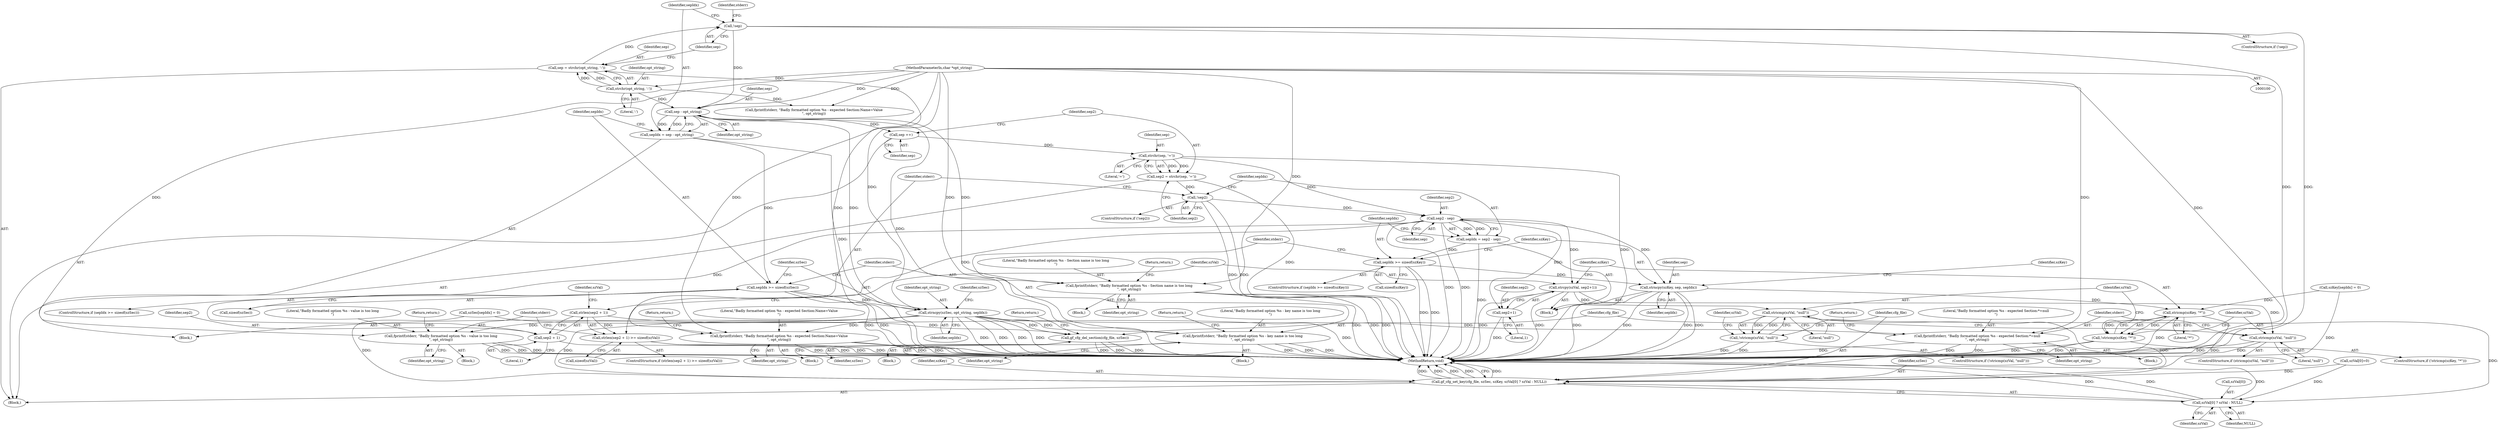 digraph "0_gpac_35ab4475a7df9b2a4bcab235e379c0c3ec543658_2@pointer" {
"1000114" [label="(Call,!sep)"];
"1000108" [label="(Call,sep = strchr(opt_string, ':'))"];
"1000110" [label="(Call,strchr(opt_string, ':'))"];
"1000101" [label="(MethodParameterIn,char *opt_string)"];
"1000126" [label="(Call,sep - opt_string)"];
"1000124" [label="(Call,sepIdx = sep - opt_string)"];
"1000130" [label="(Call,sepIdx >= sizeof(szSec))"];
"1000140" [label="(Call,strncpy(szSec, opt_string, sepIdx))"];
"1000160" [label="(Call,fprintf(stderr, \"Badly formatted option %s - expected Section:Name=Value\n\", opt_string))"];
"1000178" [label="(Call,fprintf(stderr, \"Badly formatted option %s - key name is too long\n\", opt_string))"];
"1000201" [label="(Call,fprintf(stderr, \"Badly formatted option %s - value is too long\n\", opt_string))"];
"1000222" [label="(Call,fprintf(stderr, \"Badly formatted option %s - expected Section:*=null\n\", opt_string))"];
"1000227" [label="(Call,gf_cfg_del_section(cfg_file, szSec))"];
"1000242" [label="(Call,gf_cfg_set_key(cfg_file, szSec, szKey, szVal[0] ? szVal : NULL))"];
"1000135" [label="(Call,fprintf(stderr, \"Badly formatted option %s - Section name is too long\n\", opt_string))"];
"1000149" [label="(Call,sep ++)"];
"1000153" [label="(Call,strchr(sep, '='))"];
"1000151" [label="(Call,sep2 = strchr(sep, '='))"];
"1000157" [label="(Call,!sep2)"];
"1000169" [label="(Call,sep2 - sep)"];
"1000167" [label="(Call,sepIdx = sep2 - sep)"];
"1000173" [label="(Call,sepIdx >= sizeof(szKey))"];
"1000183" [label="(Call,strncpy(szKey, sep, sepIdx))"];
"1000213" [label="(Call,stricmp(szKey, \"*\"))"];
"1000212" [label="(Call,!stricmp(szKey, \"*\"))"];
"1000194" [label="(Call,strlen(sep2 + 1))"];
"1000193" [label="(Call,strlen(sep2 + 1) >= sizeof(szVal))"];
"1000195" [label="(Call,sep2 + 1)"];
"1000206" [label="(Call,strcpy(szVal, sep2+1))"];
"1000218" [label="(Call,stricmp(szVal, \"null\"))"];
"1000233" [label="(Call,stricmp(szVal, \"null\"))"];
"1000232" [label="(Call,!stricmp(szVal, \"null\"))"];
"1000246" [label="(Call,szVal[0] ? szVal : NULL)"];
"1000208" [label="(Call,sep2+1)"];
"1000227" [label="(Call,gf_cfg_del_section(cfg_file, szSec))"];
"1000204" [label="(Identifier,opt_string)"];
"1000224" [label="(Literal,\"Badly formatted option %s - expected Section:*=null\n\")"];
"1000124" [label="(Call,sepIdx = sep - opt_string)"];
"1000177" [label="(Block,)"];
"1000226" [label="(Return,return;)"];
"1000137" [label="(Literal,\"Badly formatted option %s - Section name is too long\n\")"];
"1000134" [label="(Block,)"];
"1000252" [label="(MethodReturn,void)"];
"1000118" [label="(Identifier,stderr)"];
"1000203" [label="(Literal,\"Badly formatted option %s - value is too long\n\")"];
"1000187" [label="(Call,szKey[sepIdx] = 0)"];
"1000250" [label="(Identifier,szVal)"];
"1000129" [label="(ControlStructure,if (sepIdx >= sizeof(szSec)))"];
"1000127" [label="(Identifier,sep)"];
"1000183" [label="(Call,strncpy(szKey, sep, sepIdx))"];
"1000201" [label="(Call,fprintf(stderr, \"Badly formatted option %s - value is too long\n\", opt_string))"];
"1000213" [label="(Call,stricmp(szKey, \"*\"))"];
"1000233" [label="(Call,stricmp(szVal, \"null\"))"];
"1000135" [label="(Call,fprintf(stderr, \"Badly formatted option %s - Section name is too long\n\", opt_string))"];
"1000139" [label="(Return,return;)"];
"1000175" [label="(Call,sizeof(szKey))"];
"1000180" [label="(Literal,\"Badly formatted option %s - key name is too long\n\")"];
"1000109" [label="(Identifier,sep)"];
"1000132" [label="(Call,sizeof(szSec))"];
"1000225" [label="(Identifier,opt_string)"];
"1000172" [label="(ControlStructure,if (sepIdx >= sizeof(szKey)))"];
"1000246" [label="(Call,szVal[0] ? szVal : NULL)"];
"1000179" [label="(Identifier,stderr)"];
"1000181" [label="(Identifier,opt_string)"];
"1000222" [label="(Call,fprintf(stderr, \"Badly formatted option %s - expected Section:*=null\n\", opt_string))"];
"1000131" [label="(Identifier,sepIdx)"];
"1000185" [label="(Identifier,sep)"];
"1000199" [label="(Identifier,szVal)"];
"1000165" [label="(Block,)"];
"1000209" [label="(Identifier,sep2)"];
"1000173" [label="(Call,sepIdx >= sizeof(szKey))"];
"1000194" [label="(Call,strlen(sep2 + 1))"];
"1000168" [label="(Identifier,sepIdx)"];
"1000152" [label="(Identifier,sep2)"];
"1000115" [label="(Identifier,sep)"];
"1000212" [label="(Call,!stricmp(szKey, \"*\"))"];
"1000230" [label="(Return,return;)"];
"1000159" [label="(Block,)"];
"1000198" [label="(Call,sizeof(szVal))"];
"1000140" [label="(Call,strncpy(szSec, opt_string, sepIdx))"];
"1000162" [label="(Literal,\"Badly formatted option %s - expected Section:Name=Value\n\")"];
"1000217" [label="(ControlStructure,if (stricmp(szVal, \"null\")))"];
"1000138" [label="(Identifier,opt_string)"];
"1000157" [label="(Call,!sep2)"];
"1000144" [label="(Call,szSec[sepIdx] = 0)"];
"1000229" [label="(Identifier,szSec)"];
"1000117" [label="(Call,fprintf(stderr, \"Badly formatted option %s - expected Section:Name=Value\n\", opt_string))"];
"1000189" [label="(Identifier,szKey)"];
"1000235" [label="(Literal,\"null\")"];
"1000245" [label="(Identifier,szKey)"];
"1000242" [label="(Call,gf_cfg_set_key(cfg_file, szSec, szKey, szVal[0] ? szVal : NULL))"];
"1000228" [label="(Identifier,cfg_file)"];
"1000102" [label="(Block,)"];
"1000153" [label="(Call,strchr(sep, '='))"];
"1000232" [label="(Call,!stricmp(szVal, \"null\"))"];
"1000154" [label="(Identifier,sep)"];
"1000216" [label="(Block,)"];
"1000151" [label="(Call,sep2 = strchr(sep, '='))"];
"1000169" [label="(Call,sep2 - sep)"];
"1000143" [label="(Identifier,sepIdx)"];
"1000161" [label="(Identifier,stderr)"];
"1000114" [label="(Call,!sep)"];
"1000141" [label="(Identifier,szSec)"];
"1000200" [label="(Block,)"];
"1000186" [label="(Identifier,sepIdx)"];
"1000184" [label="(Identifier,szKey)"];
"1000195" [label="(Call,sep2 + 1)"];
"1000155" [label="(Literal,'=')"];
"1000142" [label="(Identifier,opt_string)"];
"1000110" [label="(Call,strchr(opt_string, ':'))"];
"1000211" [label="(ControlStructure,if (!stricmp(szKey, \"*\")))"];
"1000234" [label="(Identifier,szVal)"];
"1000108" [label="(Call,sep = strchr(opt_string, ':'))"];
"1000197" [label="(Literal,1)"];
"1000126" [label="(Call,sep - opt_string)"];
"1000244" [label="(Identifier,szSec)"];
"1000170" [label="(Identifier,sep2)"];
"1000146" [label="(Identifier,szSec)"];
"1000112" [label="(Literal,':')"];
"1000101" [label="(MethodParameterIn,char *opt_string)"];
"1000158" [label="(Identifier,sep2)"];
"1000196" [label="(Identifier,sep2)"];
"1000149" [label="(Call,sep ++)"];
"1000163" [label="(Identifier,opt_string)"];
"1000223" [label="(Identifier,stderr)"];
"1000122" [label="(Block,)"];
"1000193" [label="(Call,strlen(sep2 + 1) >= sizeof(szVal))"];
"1000207" [label="(Identifier,szVal)"];
"1000192" [label="(ControlStructure,if (strlen(sep2 + 1) >= sizeof(szVal)))"];
"1000156" [label="(ControlStructure,if (!sep2))"];
"1000239" [label="(Identifier,szVal)"];
"1000128" [label="(Identifier,opt_string)"];
"1000220" [label="(Literal,\"null\")"];
"1000150" [label="(Identifier,sep)"];
"1000218" [label="(Call,stricmp(szVal, \"null\"))"];
"1000210" [label="(Literal,1)"];
"1000125" [label="(Identifier,sepIdx)"];
"1000247" [label="(Call,szVal[0])"];
"1000164" [label="(Return,return;)"];
"1000182" [label="(Return,return;)"];
"1000174" [label="(Identifier,sepIdx)"];
"1000251" [label="(Identifier,NULL)"];
"1000219" [label="(Identifier,szVal)"];
"1000171" [label="(Identifier,sep)"];
"1000214" [label="(Identifier,szKey)"];
"1000178" [label="(Call,fprintf(stderr, \"Badly formatted option %s - key name is too long\n\", opt_string))"];
"1000130" [label="(Call,sepIdx >= sizeof(szSec))"];
"1000205" [label="(Return,return;)"];
"1000111" [label="(Identifier,opt_string)"];
"1000221" [label="(Block,)"];
"1000231" [label="(ControlStructure,if (!stricmp(szVal, \"null\")))"];
"1000215" [label="(Literal,\"*\")"];
"1000237" [label="(Call,szVal[0]=0)"];
"1000206" [label="(Call,strcpy(szVal, sep2+1))"];
"1000113" [label="(ControlStructure,if (!sep))"];
"1000243" [label="(Identifier,cfg_file)"];
"1000208" [label="(Call,sep2+1)"];
"1000160" [label="(Call,fprintf(stderr, \"Badly formatted option %s - expected Section:Name=Value\n\", opt_string))"];
"1000202" [label="(Identifier,stderr)"];
"1000167" [label="(Call,sepIdx = sep2 - sep)"];
"1000136" [label="(Identifier,stderr)"];
"1000114" -> "1000113"  [label="AST: "];
"1000114" -> "1000115"  [label="CFG: "];
"1000115" -> "1000114"  [label="AST: "];
"1000118" -> "1000114"  [label="CFG: "];
"1000125" -> "1000114"  [label="CFG: "];
"1000114" -> "1000252"  [label="DDG: "];
"1000114" -> "1000252"  [label="DDG: "];
"1000108" -> "1000114"  [label="DDG: "];
"1000114" -> "1000126"  [label="DDG: "];
"1000108" -> "1000102"  [label="AST: "];
"1000108" -> "1000110"  [label="CFG: "];
"1000109" -> "1000108"  [label="AST: "];
"1000110" -> "1000108"  [label="AST: "];
"1000115" -> "1000108"  [label="CFG: "];
"1000108" -> "1000252"  [label="DDG: "];
"1000110" -> "1000108"  [label="DDG: "];
"1000110" -> "1000108"  [label="DDG: "];
"1000110" -> "1000112"  [label="CFG: "];
"1000111" -> "1000110"  [label="AST: "];
"1000112" -> "1000110"  [label="AST: "];
"1000101" -> "1000110"  [label="DDG: "];
"1000110" -> "1000117"  [label="DDG: "];
"1000110" -> "1000126"  [label="DDG: "];
"1000101" -> "1000100"  [label="AST: "];
"1000101" -> "1000252"  [label="DDG: "];
"1000101" -> "1000117"  [label="DDG: "];
"1000101" -> "1000126"  [label="DDG: "];
"1000101" -> "1000135"  [label="DDG: "];
"1000101" -> "1000140"  [label="DDG: "];
"1000101" -> "1000160"  [label="DDG: "];
"1000101" -> "1000178"  [label="DDG: "];
"1000101" -> "1000201"  [label="DDG: "];
"1000101" -> "1000222"  [label="DDG: "];
"1000126" -> "1000124"  [label="AST: "];
"1000126" -> "1000128"  [label="CFG: "];
"1000127" -> "1000126"  [label="AST: "];
"1000128" -> "1000126"  [label="AST: "];
"1000124" -> "1000126"  [label="CFG: "];
"1000126" -> "1000252"  [label="DDG: "];
"1000126" -> "1000124"  [label="DDG: "];
"1000126" -> "1000124"  [label="DDG: "];
"1000126" -> "1000135"  [label="DDG: "];
"1000126" -> "1000140"  [label="DDG: "];
"1000126" -> "1000149"  [label="DDG: "];
"1000124" -> "1000122"  [label="AST: "];
"1000125" -> "1000124"  [label="AST: "];
"1000131" -> "1000124"  [label="CFG: "];
"1000124" -> "1000252"  [label="DDG: "];
"1000124" -> "1000130"  [label="DDG: "];
"1000130" -> "1000129"  [label="AST: "];
"1000130" -> "1000132"  [label="CFG: "];
"1000131" -> "1000130"  [label="AST: "];
"1000132" -> "1000130"  [label="AST: "];
"1000136" -> "1000130"  [label="CFG: "];
"1000141" -> "1000130"  [label="CFG: "];
"1000130" -> "1000252"  [label="DDG: "];
"1000130" -> "1000252"  [label="DDG: "];
"1000130" -> "1000140"  [label="DDG: "];
"1000140" -> "1000122"  [label="AST: "];
"1000140" -> "1000143"  [label="CFG: "];
"1000141" -> "1000140"  [label="AST: "];
"1000142" -> "1000140"  [label="AST: "];
"1000143" -> "1000140"  [label="AST: "];
"1000146" -> "1000140"  [label="CFG: "];
"1000140" -> "1000252"  [label="DDG: "];
"1000140" -> "1000252"  [label="DDG: "];
"1000140" -> "1000252"  [label="DDG: "];
"1000140" -> "1000252"  [label="DDG: "];
"1000140" -> "1000160"  [label="DDG: "];
"1000140" -> "1000178"  [label="DDG: "];
"1000140" -> "1000201"  [label="DDG: "];
"1000140" -> "1000222"  [label="DDG: "];
"1000140" -> "1000227"  [label="DDG: "];
"1000140" -> "1000242"  [label="DDG: "];
"1000160" -> "1000159"  [label="AST: "];
"1000160" -> "1000163"  [label="CFG: "];
"1000161" -> "1000160"  [label="AST: "];
"1000162" -> "1000160"  [label="AST: "];
"1000163" -> "1000160"  [label="AST: "];
"1000164" -> "1000160"  [label="CFG: "];
"1000160" -> "1000252"  [label="DDG: "];
"1000160" -> "1000252"  [label="DDG: "];
"1000160" -> "1000252"  [label="DDG: "];
"1000178" -> "1000177"  [label="AST: "];
"1000178" -> "1000181"  [label="CFG: "];
"1000179" -> "1000178"  [label="AST: "];
"1000180" -> "1000178"  [label="AST: "];
"1000181" -> "1000178"  [label="AST: "];
"1000182" -> "1000178"  [label="CFG: "];
"1000178" -> "1000252"  [label="DDG: "];
"1000178" -> "1000252"  [label="DDG: "];
"1000178" -> "1000252"  [label="DDG: "];
"1000201" -> "1000200"  [label="AST: "];
"1000201" -> "1000204"  [label="CFG: "];
"1000202" -> "1000201"  [label="AST: "];
"1000203" -> "1000201"  [label="AST: "];
"1000204" -> "1000201"  [label="AST: "];
"1000205" -> "1000201"  [label="CFG: "];
"1000201" -> "1000252"  [label="DDG: "];
"1000201" -> "1000252"  [label="DDG: "];
"1000201" -> "1000252"  [label="DDG: "];
"1000222" -> "1000221"  [label="AST: "];
"1000222" -> "1000225"  [label="CFG: "];
"1000223" -> "1000222"  [label="AST: "];
"1000224" -> "1000222"  [label="AST: "];
"1000225" -> "1000222"  [label="AST: "];
"1000226" -> "1000222"  [label="CFG: "];
"1000222" -> "1000252"  [label="DDG: "];
"1000222" -> "1000252"  [label="DDG: "];
"1000222" -> "1000252"  [label="DDG: "];
"1000227" -> "1000216"  [label="AST: "];
"1000227" -> "1000229"  [label="CFG: "];
"1000228" -> "1000227"  [label="AST: "];
"1000229" -> "1000227"  [label="AST: "];
"1000230" -> "1000227"  [label="CFG: "];
"1000227" -> "1000252"  [label="DDG: "];
"1000227" -> "1000252"  [label="DDG: "];
"1000227" -> "1000252"  [label="DDG: "];
"1000144" -> "1000227"  [label="DDG: "];
"1000242" -> "1000102"  [label="AST: "];
"1000242" -> "1000246"  [label="CFG: "];
"1000243" -> "1000242"  [label="AST: "];
"1000244" -> "1000242"  [label="AST: "];
"1000245" -> "1000242"  [label="AST: "];
"1000246" -> "1000242"  [label="AST: "];
"1000252" -> "1000242"  [label="CFG: "];
"1000242" -> "1000252"  [label="DDG: "];
"1000242" -> "1000252"  [label="DDG: "];
"1000242" -> "1000252"  [label="DDG: "];
"1000242" -> "1000252"  [label="DDG: "];
"1000242" -> "1000252"  [label="DDG: "];
"1000144" -> "1000242"  [label="DDG: "];
"1000187" -> "1000242"  [label="DDG: "];
"1000213" -> "1000242"  [label="DDG: "];
"1000237" -> "1000242"  [label="DDG: "];
"1000233" -> "1000242"  [label="DDG: "];
"1000135" -> "1000134"  [label="AST: "];
"1000135" -> "1000138"  [label="CFG: "];
"1000136" -> "1000135"  [label="AST: "];
"1000137" -> "1000135"  [label="AST: "];
"1000138" -> "1000135"  [label="AST: "];
"1000139" -> "1000135"  [label="CFG: "];
"1000135" -> "1000252"  [label="DDG: "];
"1000135" -> "1000252"  [label="DDG: "];
"1000135" -> "1000252"  [label="DDG: "];
"1000149" -> "1000102"  [label="AST: "];
"1000149" -> "1000150"  [label="CFG: "];
"1000150" -> "1000149"  [label="AST: "];
"1000152" -> "1000149"  [label="CFG: "];
"1000149" -> "1000153"  [label="DDG: "];
"1000153" -> "1000151"  [label="AST: "];
"1000153" -> "1000155"  [label="CFG: "];
"1000154" -> "1000153"  [label="AST: "];
"1000155" -> "1000153"  [label="AST: "];
"1000151" -> "1000153"  [label="CFG: "];
"1000153" -> "1000252"  [label="DDG: "];
"1000153" -> "1000151"  [label="DDG: "];
"1000153" -> "1000151"  [label="DDG: "];
"1000153" -> "1000169"  [label="DDG: "];
"1000151" -> "1000102"  [label="AST: "];
"1000152" -> "1000151"  [label="AST: "];
"1000158" -> "1000151"  [label="CFG: "];
"1000151" -> "1000252"  [label="DDG: "];
"1000151" -> "1000157"  [label="DDG: "];
"1000157" -> "1000156"  [label="AST: "];
"1000157" -> "1000158"  [label="CFG: "];
"1000158" -> "1000157"  [label="AST: "];
"1000161" -> "1000157"  [label="CFG: "];
"1000168" -> "1000157"  [label="CFG: "];
"1000157" -> "1000252"  [label="DDG: "];
"1000157" -> "1000252"  [label="DDG: "];
"1000157" -> "1000169"  [label="DDG: "];
"1000169" -> "1000167"  [label="AST: "];
"1000169" -> "1000171"  [label="CFG: "];
"1000170" -> "1000169"  [label="AST: "];
"1000171" -> "1000169"  [label="AST: "];
"1000167" -> "1000169"  [label="CFG: "];
"1000169" -> "1000252"  [label="DDG: "];
"1000169" -> "1000252"  [label="DDG: "];
"1000169" -> "1000167"  [label="DDG: "];
"1000169" -> "1000167"  [label="DDG: "];
"1000169" -> "1000183"  [label="DDG: "];
"1000169" -> "1000194"  [label="DDG: "];
"1000169" -> "1000195"  [label="DDG: "];
"1000169" -> "1000206"  [label="DDG: "];
"1000169" -> "1000208"  [label="DDG: "];
"1000167" -> "1000165"  [label="AST: "];
"1000168" -> "1000167"  [label="AST: "];
"1000174" -> "1000167"  [label="CFG: "];
"1000167" -> "1000252"  [label="DDG: "];
"1000167" -> "1000173"  [label="DDG: "];
"1000173" -> "1000172"  [label="AST: "];
"1000173" -> "1000175"  [label="CFG: "];
"1000174" -> "1000173"  [label="AST: "];
"1000175" -> "1000173"  [label="AST: "];
"1000179" -> "1000173"  [label="CFG: "];
"1000184" -> "1000173"  [label="CFG: "];
"1000173" -> "1000252"  [label="DDG: "];
"1000173" -> "1000252"  [label="DDG: "];
"1000173" -> "1000183"  [label="DDG: "];
"1000183" -> "1000165"  [label="AST: "];
"1000183" -> "1000186"  [label="CFG: "];
"1000184" -> "1000183"  [label="AST: "];
"1000185" -> "1000183"  [label="AST: "];
"1000186" -> "1000183"  [label="AST: "];
"1000189" -> "1000183"  [label="CFG: "];
"1000183" -> "1000252"  [label="DDG: "];
"1000183" -> "1000252"  [label="DDG: "];
"1000183" -> "1000252"  [label="DDG: "];
"1000183" -> "1000252"  [label="DDG: "];
"1000183" -> "1000213"  [label="DDG: "];
"1000213" -> "1000212"  [label="AST: "];
"1000213" -> "1000215"  [label="CFG: "];
"1000214" -> "1000213"  [label="AST: "];
"1000215" -> "1000213"  [label="AST: "];
"1000212" -> "1000213"  [label="CFG: "];
"1000213" -> "1000252"  [label="DDG: "];
"1000213" -> "1000212"  [label="DDG: "];
"1000213" -> "1000212"  [label="DDG: "];
"1000187" -> "1000213"  [label="DDG: "];
"1000212" -> "1000211"  [label="AST: "];
"1000219" -> "1000212"  [label="CFG: "];
"1000234" -> "1000212"  [label="CFG: "];
"1000212" -> "1000252"  [label="DDG: "];
"1000212" -> "1000252"  [label="DDG: "];
"1000194" -> "1000193"  [label="AST: "];
"1000194" -> "1000195"  [label="CFG: "];
"1000195" -> "1000194"  [label="AST: "];
"1000199" -> "1000194"  [label="CFG: "];
"1000194" -> "1000252"  [label="DDG: "];
"1000194" -> "1000193"  [label="DDG: "];
"1000193" -> "1000192"  [label="AST: "];
"1000193" -> "1000198"  [label="CFG: "];
"1000198" -> "1000193"  [label="AST: "];
"1000202" -> "1000193"  [label="CFG: "];
"1000207" -> "1000193"  [label="CFG: "];
"1000193" -> "1000252"  [label="DDG: "];
"1000193" -> "1000252"  [label="DDG: "];
"1000195" -> "1000197"  [label="CFG: "];
"1000196" -> "1000195"  [label="AST: "];
"1000197" -> "1000195"  [label="AST: "];
"1000195" -> "1000252"  [label="DDG: "];
"1000206" -> "1000165"  [label="AST: "];
"1000206" -> "1000208"  [label="CFG: "];
"1000207" -> "1000206"  [label="AST: "];
"1000208" -> "1000206"  [label="AST: "];
"1000214" -> "1000206"  [label="CFG: "];
"1000206" -> "1000252"  [label="DDG: "];
"1000206" -> "1000252"  [label="DDG: "];
"1000206" -> "1000218"  [label="DDG: "];
"1000206" -> "1000233"  [label="DDG: "];
"1000218" -> "1000217"  [label="AST: "];
"1000218" -> "1000220"  [label="CFG: "];
"1000219" -> "1000218"  [label="AST: "];
"1000220" -> "1000218"  [label="AST: "];
"1000223" -> "1000218"  [label="CFG: "];
"1000228" -> "1000218"  [label="CFG: "];
"1000218" -> "1000252"  [label="DDG: "];
"1000218" -> "1000252"  [label="DDG: "];
"1000233" -> "1000232"  [label="AST: "];
"1000233" -> "1000235"  [label="CFG: "];
"1000234" -> "1000233"  [label="AST: "];
"1000235" -> "1000233"  [label="AST: "];
"1000232" -> "1000233"  [label="CFG: "];
"1000233" -> "1000232"  [label="DDG: "];
"1000233" -> "1000232"  [label="DDG: "];
"1000233" -> "1000246"  [label="DDG: "];
"1000232" -> "1000231"  [label="AST: "];
"1000239" -> "1000232"  [label="CFG: "];
"1000243" -> "1000232"  [label="CFG: "];
"1000232" -> "1000252"  [label="DDG: "];
"1000232" -> "1000252"  [label="DDG: "];
"1000246" -> "1000250"  [label="CFG: "];
"1000246" -> "1000251"  [label="CFG: "];
"1000247" -> "1000246"  [label="AST: "];
"1000250" -> "1000246"  [label="AST: "];
"1000251" -> "1000246"  [label="AST: "];
"1000246" -> "1000252"  [label="DDG: "];
"1000246" -> "1000252"  [label="DDG: "];
"1000246" -> "1000252"  [label="DDG: "];
"1000237" -> "1000246"  [label="DDG: "];
"1000208" -> "1000210"  [label="CFG: "];
"1000209" -> "1000208"  [label="AST: "];
"1000210" -> "1000208"  [label="AST: "];
"1000208" -> "1000252"  [label="DDG: "];
}

